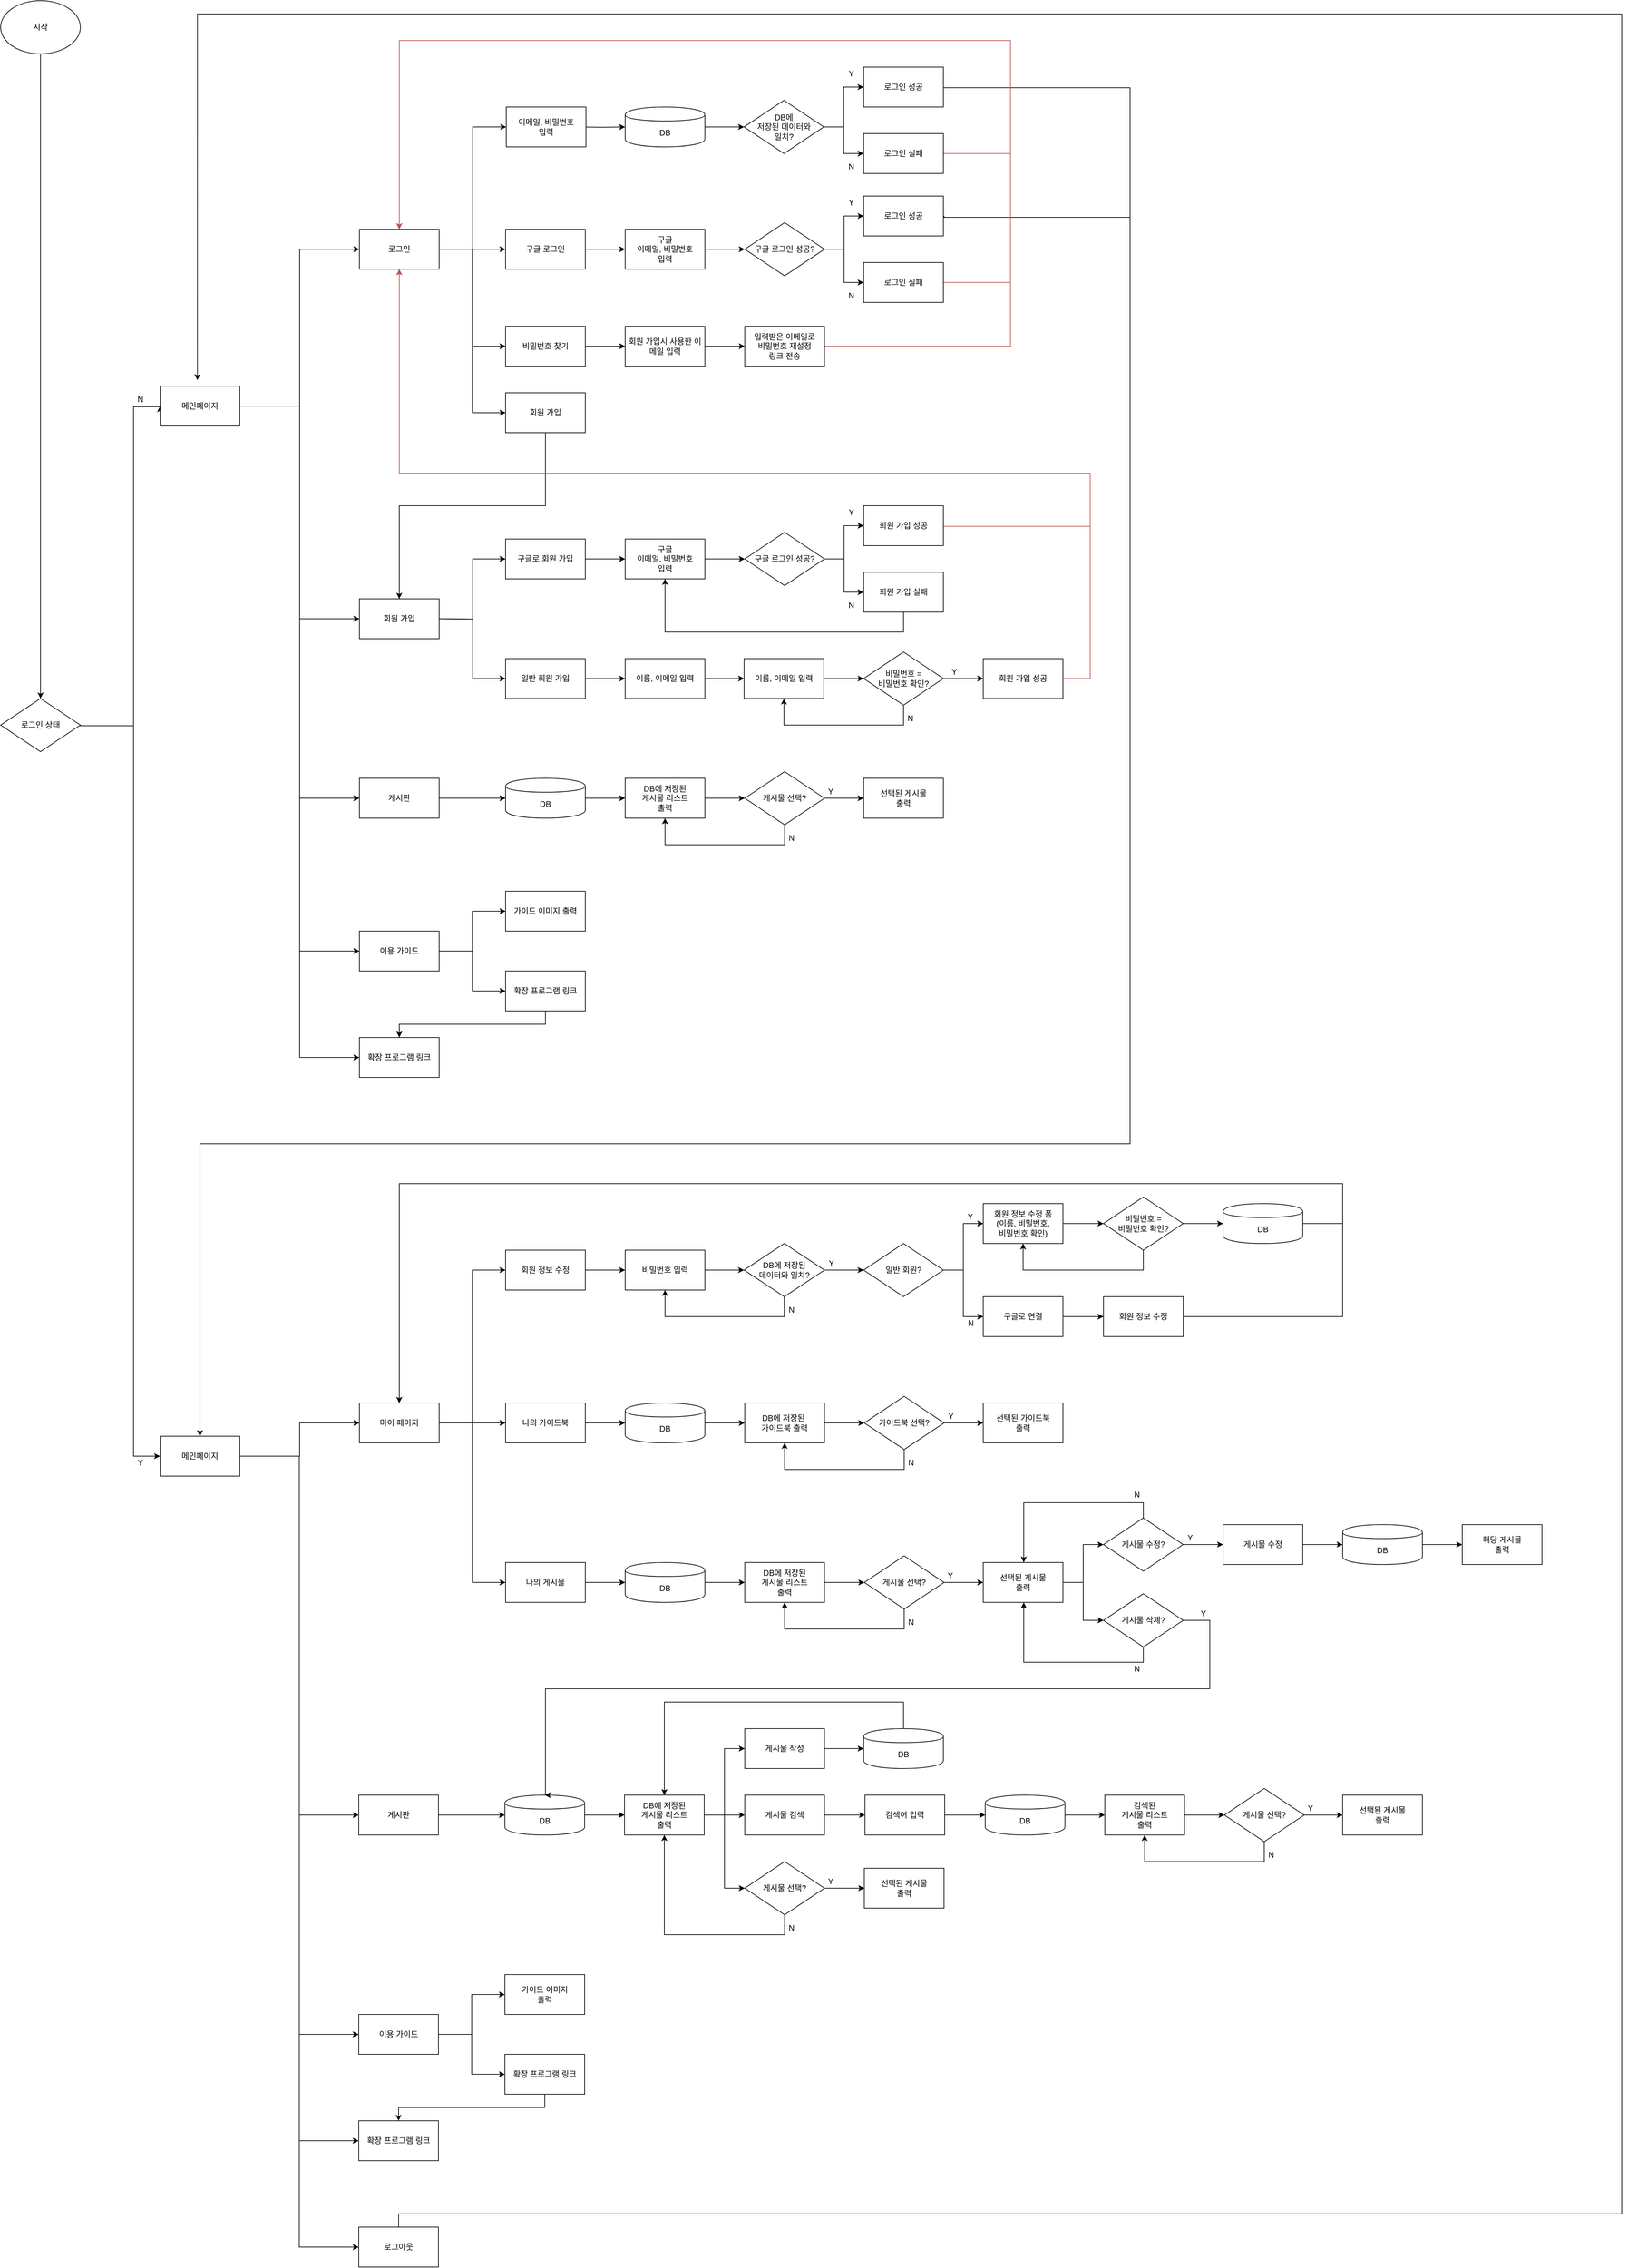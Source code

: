 <mxfile version="12.1.9" type="device" pages="1"><diagram id="t52N1FX-Z1pf8pAVOI71" name="Page-1"><mxGraphModel dx="2347" dy="1247" grid="1" gridSize="10" guides="1" tooltips="1" connect="1" arrows="1" fold="1" page="1" pageScale="1" pageWidth="827" pageHeight="1169" math="0" shadow="0"><root><mxCell id="0"/><mxCell id="1" parent="0"/><mxCell id="BbsaR-pYUSQkHYfOZ4FJ-84" style="edgeStyle=orthogonalEdgeStyle;rounded=0;orthogonalLoop=1;jettySize=auto;html=1;entryX=0.5;entryY=0;entryDx=0;entryDy=0;" edge="1" parent="1" source="BbsaR-pYUSQkHYfOZ4FJ-23" target="BbsaR-pYUSQkHYfOZ4FJ-78"><mxGeometry relative="1" as="geometry"/></mxCell><mxCell id="BbsaR-pYUSQkHYfOZ4FJ-23" value="시작" style="ellipse;whiteSpace=wrap;html=1;" vertex="1" parent="1"><mxGeometry x="40" y="80" width="120" height="80" as="geometry"/></mxCell><mxCell id="BbsaR-pYUSQkHYfOZ4FJ-47" style="edgeStyle=orthogonalEdgeStyle;rounded=0;orthogonalLoop=1;jettySize=auto;html=1;" edge="1" parent="1" source="BbsaR-pYUSQkHYfOZ4FJ-24" target="BbsaR-pYUSQkHYfOZ4FJ-33"><mxGeometry relative="1" as="geometry"/></mxCell><mxCell id="BbsaR-pYUSQkHYfOZ4FJ-49" style="edgeStyle=orthogonalEdgeStyle;rounded=0;orthogonalLoop=1;jettySize=auto;html=1;exitX=1;exitY=0.5;exitDx=0;exitDy=0;entryX=0;entryY=0.5;entryDx=0;entryDy=0;" edge="1" parent="1" source="BbsaR-pYUSQkHYfOZ4FJ-24" target="BbsaR-pYUSQkHYfOZ4FJ-44"><mxGeometry relative="1" as="geometry"/></mxCell><mxCell id="BbsaR-pYUSQkHYfOZ4FJ-99" style="edgeStyle=orthogonalEdgeStyle;rounded=0;orthogonalLoop=1;jettySize=auto;html=1;entryX=0;entryY=0.5;entryDx=0;entryDy=0;" edge="1" parent="1" source="BbsaR-pYUSQkHYfOZ4FJ-24" target="BbsaR-pYUSQkHYfOZ4FJ-98"><mxGeometry relative="1" as="geometry"/></mxCell><mxCell id="BbsaR-pYUSQkHYfOZ4FJ-293" style="edgeStyle=orthogonalEdgeStyle;rounded=0;orthogonalLoop=1;jettySize=auto;html=1;exitX=1;exitY=0.5;exitDx=0;exitDy=0;entryX=0;entryY=0.5;entryDx=0;entryDy=0;strokeWidth=1;" edge="1" parent="1" source="BbsaR-pYUSQkHYfOZ4FJ-24" target="BbsaR-pYUSQkHYfOZ4FJ-292"><mxGeometry relative="1" as="geometry"/></mxCell><mxCell id="BbsaR-pYUSQkHYfOZ4FJ-24" value="로그인" style="rounded=0;whiteSpace=wrap;html=1;" vertex="1" parent="1"><mxGeometry x="580" y="424" width="120" height="60" as="geometry"/></mxCell><mxCell id="BbsaR-pYUSQkHYfOZ4FJ-110" style="edgeStyle=orthogonalEdgeStyle;rounded=0;orthogonalLoop=1;jettySize=auto;html=1;entryX=0;entryY=0.5;entryDx=0;entryDy=0;strokeWidth=1;" edge="1" parent="1" target="BbsaR-pYUSQkHYfOZ4FJ-108"><mxGeometry relative="1" as="geometry"><mxPoint x="700" y="1010" as="sourcePoint"/></mxGeometry></mxCell><mxCell id="BbsaR-pYUSQkHYfOZ4FJ-111" style="edgeStyle=orthogonalEdgeStyle;rounded=0;orthogonalLoop=1;jettySize=auto;html=1;entryX=0;entryY=0.5;entryDx=0;entryDy=0;strokeWidth=1;" edge="1" parent="1" target="BbsaR-pYUSQkHYfOZ4FJ-109"><mxGeometry relative="1" as="geometry"><mxPoint x="700" y="1010" as="sourcePoint"/></mxGeometry></mxCell><mxCell id="BbsaR-pYUSQkHYfOZ4FJ-25" value="회원 가입" style="rounded=0;whiteSpace=wrap;html=1;" vertex="1" parent="1"><mxGeometry x="580" y="980" width="120" height="60" as="geometry"/></mxCell><mxCell id="BbsaR-pYUSQkHYfOZ4FJ-146" style="edgeStyle=orthogonalEdgeStyle;rounded=0;orthogonalLoop=1;jettySize=auto;html=1;exitX=1;exitY=0.5;exitDx=0;exitDy=0;entryX=0;entryY=0.5;entryDx=0;entryDy=0;strokeWidth=1;" edge="1" parent="1" source="BbsaR-pYUSQkHYfOZ4FJ-26" target="BbsaR-pYUSQkHYfOZ4FJ-145"><mxGeometry relative="1" as="geometry"/></mxCell><mxCell id="BbsaR-pYUSQkHYfOZ4FJ-316" style="edgeStyle=orthogonalEdgeStyle;rounded=0;orthogonalLoop=1;jettySize=auto;html=1;strokeWidth=1;" edge="1" parent="1" source="BbsaR-pYUSQkHYfOZ4FJ-26" target="BbsaR-pYUSQkHYfOZ4FJ-315"><mxGeometry relative="1" as="geometry"/></mxCell><mxCell id="BbsaR-pYUSQkHYfOZ4FJ-26" value="이용 가이드" style="rounded=0;whiteSpace=wrap;html=1;" vertex="1" parent="1"><mxGeometry x="580" y="1480" width="120" height="60" as="geometry"/></mxCell><mxCell id="BbsaR-pYUSQkHYfOZ4FJ-295" value="" style="edgeStyle=orthogonalEdgeStyle;rounded=0;orthogonalLoop=1;jettySize=auto;html=1;strokeWidth=1;" edge="1" parent="1" source="BbsaR-pYUSQkHYfOZ4FJ-33" target="BbsaR-pYUSQkHYfOZ4FJ-294"><mxGeometry relative="1" as="geometry"/></mxCell><mxCell id="BbsaR-pYUSQkHYfOZ4FJ-33" value="구글 로그인" style="rounded=0;whiteSpace=wrap;html=1;" vertex="1" parent="1"><mxGeometry x="800" y="424" width="120" height="60" as="geometry"/></mxCell><mxCell id="BbsaR-pYUSQkHYfOZ4FJ-72" value="" style="edgeStyle=orthogonalEdgeStyle;rounded=0;orthogonalLoop=1;jettySize=auto;html=1;" edge="1" parent="1" source="BbsaR-pYUSQkHYfOZ4FJ-44" target="BbsaR-pYUSQkHYfOZ4FJ-71"><mxGeometry relative="1" as="geometry"/></mxCell><mxCell id="BbsaR-pYUSQkHYfOZ4FJ-44" value="비밀번호 찾기" style="rounded=0;whiteSpace=wrap;html=1;" vertex="1" parent="1"><mxGeometry x="800" y="570" width="120" height="60" as="geometry"/></mxCell><mxCell id="BbsaR-pYUSQkHYfOZ4FJ-56" style="edgeStyle=orthogonalEdgeStyle;rounded=0;orthogonalLoop=1;jettySize=auto;html=1;" edge="1" parent="1" source="BbsaR-pYUSQkHYfOZ4FJ-50" target="BbsaR-pYUSQkHYfOZ4FJ-54"><mxGeometry relative="1" as="geometry"/></mxCell><mxCell id="BbsaR-pYUSQkHYfOZ4FJ-57" style="edgeStyle=orthogonalEdgeStyle;rounded=0;orthogonalLoop=1;jettySize=auto;html=1;exitX=1;exitY=0.5;exitDx=0;exitDy=0;entryX=0;entryY=0.5;entryDx=0;entryDy=0;" edge="1" parent="1" source="BbsaR-pYUSQkHYfOZ4FJ-50" target="BbsaR-pYUSQkHYfOZ4FJ-55"><mxGeometry relative="1" as="geometry"/></mxCell><mxCell id="BbsaR-pYUSQkHYfOZ4FJ-50" value="DB에 &lt;br&gt;저장된 데이터와 &lt;br&gt;일치?" style="rhombus;whiteSpace=wrap;html=1;" vertex="1" parent="1"><mxGeometry x="1159" y="230" width="120" height="80" as="geometry"/></mxCell><mxCell id="BbsaR-pYUSQkHYfOZ4FJ-95" style="edgeStyle=orthogonalEdgeStyle;rounded=0;orthogonalLoop=1;jettySize=auto;html=1;entryX=0.5;entryY=0;entryDx=0;entryDy=0;exitX=1;exitY=0.5;exitDx=0;exitDy=0;" edge="1" parent="1" source="BbsaR-pYUSQkHYfOZ4FJ-54" target="BbsaR-pYUSQkHYfOZ4FJ-89"><mxGeometry relative="1" as="geometry"><Array as="points"><mxPoint x="1459" y="211"/><mxPoint x="1740" y="211"/><mxPoint x="1740" y="1800"/><mxPoint x="340" y="1800"/></Array></mxGeometry></mxCell><mxCell id="BbsaR-pYUSQkHYfOZ4FJ-54" value="로그인 성공" style="rounded=0;whiteSpace=wrap;html=1;" vertex="1" parent="1"><mxGeometry x="1339" y="180" width="120" height="60" as="geometry"/></mxCell><mxCell id="BbsaR-pYUSQkHYfOZ4FJ-92" style="edgeStyle=orthogonalEdgeStyle;rounded=0;orthogonalLoop=1;jettySize=auto;html=1;entryX=0.5;entryY=0;entryDx=0;entryDy=0;fillColor=#f8cecc;strokeColor=#b85450;strokeWidth=1;exitX=1;exitY=0.5;exitDx=0;exitDy=0;" edge="1" parent="1" source="BbsaR-pYUSQkHYfOZ4FJ-55" target="BbsaR-pYUSQkHYfOZ4FJ-24"><mxGeometry relative="1" as="geometry"><mxPoint x="640" y="420" as="targetPoint"/><Array as="points"><mxPoint x="1560" y="310"/><mxPoint x="1560" y="140"/><mxPoint x="640" y="140"/></Array></mxGeometry></mxCell><mxCell id="BbsaR-pYUSQkHYfOZ4FJ-55" value="로그인 실패" style="rounded=0;whiteSpace=wrap;html=1;" vertex="1" parent="1"><mxGeometry x="1339" y="280" width="120" height="60" as="geometry"/></mxCell><mxCell id="BbsaR-pYUSQkHYfOZ4FJ-58" value="Y" style="text;html=1;resizable=0;points=[];autosize=1;align=center;verticalAlign=top;spacingTop=-4;" vertex="1" parent="1"><mxGeometry x="1310" y="180" width="20" height="20" as="geometry"/></mxCell><mxCell id="BbsaR-pYUSQkHYfOZ4FJ-60" value="N" style="text;html=1;resizable=0;points=[];autosize=1;align=center;verticalAlign=top;spacingTop=-4;" vertex="1" parent="1"><mxGeometry x="1310" y="320" width="20" height="20" as="geometry"/></mxCell><mxCell id="BbsaR-pYUSQkHYfOZ4FJ-68" style="edgeStyle=orthogonalEdgeStyle;rounded=0;orthogonalLoop=1;jettySize=auto;html=1;entryX=0;entryY=0.5;entryDx=0;entryDy=0;" edge="1" parent="1" source="BbsaR-pYUSQkHYfOZ4FJ-63" target="BbsaR-pYUSQkHYfOZ4FJ-64"><mxGeometry relative="1" as="geometry"/></mxCell><mxCell id="BbsaR-pYUSQkHYfOZ4FJ-69" style="edgeStyle=orthogonalEdgeStyle;rounded=0;orthogonalLoop=1;jettySize=auto;html=1;exitX=1;exitY=0.5;exitDx=0;exitDy=0;entryX=0;entryY=0.5;entryDx=0;entryDy=0;" edge="1" parent="1" source="BbsaR-pYUSQkHYfOZ4FJ-63" target="BbsaR-pYUSQkHYfOZ4FJ-65"><mxGeometry relative="1" as="geometry"/></mxCell><mxCell id="BbsaR-pYUSQkHYfOZ4FJ-63" value="구글 로그인 성공?" style="rhombus;whiteSpace=wrap;html=1;" vertex="1" parent="1"><mxGeometry x="1160" y="414" width="120" height="80" as="geometry"/></mxCell><mxCell id="BbsaR-pYUSQkHYfOZ4FJ-96" style="edgeStyle=orthogonalEdgeStyle;rounded=0;orthogonalLoop=1;jettySize=auto;html=1;exitX=1;exitY=0.5;exitDx=0;exitDy=0;entryX=0.5;entryY=0;entryDx=0;entryDy=0;" edge="1" parent="1" source="BbsaR-pYUSQkHYfOZ4FJ-64" target="BbsaR-pYUSQkHYfOZ4FJ-89"><mxGeometry relative="1" as="geometry"><mxPoint x="340" y="1202" as="targetPoint"/><Array as="points"><mxPoint x="1460" y="404"/><mxPoint x="1460" y="406"/><mxPoint x="1740" y="406"/><mxPoint x="1740" y="1800"/><mxPoint x="340" y="1800"/></Array></mxGeometry></mxCell><mxCell id="BbsaR-pYUSQkHYfOZ4FJ-64" value="로그인 성공" style="rounded=0;whiteSpace=wrap;html=1;" vertex="1" parent="1"><mxGeometry x="1339" y="374" width="120" height="60" as="geometry"/></mxCell><mxCell id="BbsaR-pYUSQkHYfOZ4FJ-93" style="edgeStyle=orthogonalEdgeStyle;rounded=0;orthogonalLoop=1;jettySize=auto;html=1;entryX=0.5;entryY=0;entryDx=0;entryDy=0;fillColor=#f8cecc;strokeColor=#b85450;" edge="1" parent="1" source="BbsaR-pYUSQkHYfOZ4FJ-65" target="BbsaR-pYUSQkHYfOZ4FJ-24"><mxGeometry relative="1" as="geometry"><mxPoint x="640" y="420" as="targetPoint"/><Array as="points"><mxPoint x="1560" y="504"/><mxPoint x="1560" y="140"/><mxPoint x="640" y="140"/></Array></mxGeometry></mxCell><mxCell id="BbsaR-pYUSQkHYfOZ4FJ-65" value="로그인 실패" style="rounded=0;whiteSpace=wrap;html=1;" vertex="1" parent="1"><mxGeometry x="1339" y="474" width="120" height="60" as="geometry"/></mxCell><mxCell id="BbsaR-pYUSQkHYfOZ4FJ-66" value="Y" style="text;html=1;resizable=0;points=[];autosize=1;align=center;verticalAlign=top;spacingTop=-4;" vertex="1" parent="1"><mxGeometry x="1310" y="374" width="20" height="20" as="geometry"/></mxCell><mxCell id="BbsaR-pYUSQkHYfOZ4FJ-67" value="N" style="text;html=1;resizable=0;points=[];autosize=1;align=center;verticalAlign=top;spacingTop=-4;" vertex="1" parent="1"><mxGeometry x="1310" y="514" width="20" height="20" as="geometry"/></mxCell><mxCell id="BbsaR-pYUSQkHYfOZ4FJ-74" value="" style="edgeStyle=orthogonalEdgeStyle;rounded=0;orthogonalLoop=1;jettySize=auto;html=1;" edge="1" parent="1" source="BbsaR-pYUSQkHYfOZ4FJ-71" target="BbsaR-pYUSQkHYfOZ4FJ-73"><mxGeometry relative="1" as="geometry"/></mxCell><mxCell id="BbsaR-pYUSQkHYfOZ4FJ-71" value="회원 가입시 사용한 이메일 입력" style="rounded=0;whiteSpace=wrap;html=1;align=center;" vertex="1" parent="1"><mxGeometry x="980" y="570" width="120" height="60" as="geometry"/></mxCell><mxCell id="BbsaR-pYUSQkHYfOZ4FJ-97" style="edgeStyle=orthogonalEdgeStyle;rounded=0;orthogonalLoop=1;jettySize=auto;html=1;entryX=0.5;entryY=0;entryDx=0;entryDy=0;exitX=1;exitY=0.5;exitDx=0;exitDy=0;fillColor=#f8cecc;strokeColor=#b85450;" edge="1" parent="1" source="BbsaR-pYUSQkHYfOZ4FJ-73" target="BbsaR-pYUSQkHYfOZ4FJ-24"><mxGeometry relative="1" as="geometry"><Array as="points"><mxPoint x="1560" y="600"/><mxPoint x="1560" y="140"/><mxPoint x="640" y="140"/></Array></mxGeometry></mxCell><mxCell id="BbsaR-pYUSQkHYfOZ4FJ-73" value="입력받은 이메일로 &lt;br&gt;비밀번호 재설정 &lt;br&gt;링크 전송" style="rounded=0;whiteSpace=wrap;html=1;align=center;" vertex="1" parent="1"><mxGeometry x="1160" y="570" width="120" height="60" as="geometry"/></mxCell><mxCell id="BbsaR-pYUSQkHYfOZ4FJ-81" style="edgeStyle=orthogonalEdgeStyle;rounded=0;orthogonalLoop=1;jettySize=auto;html=1;exitX=1;exitY=0.5;exitDx=0;exitDy=0;" edge="1" parent="1" source="BbsaR-pYUSQkHYfOZ4FJ-78"><mxGeometry relative="1" as="geometry"><mxPoint x="280" y="690" as="targetPoint"/><mxPoint x="160" y="800" as="sourcePoint"/><Array as="points"><mxPoint x="240" y="1171"/><mxPoint x="240" y="691"/></Array></mxGeometry></mxCell><mxCell id="BbsaR-pYUSQkHYfOZ4FJ-90" style="edgeStyle=orthogonalEdgeStyle;rounded=0;orthogonalLoop=1;jettySize=auto;html=1;entryX=0;entryY=0.5;entryDx=0;entryDy=0;" edge="1" parent="1" source="BbsaR-pYUSQkHYfOZ4FJ-78" target="BbsaR-pYUSQkHYfOZ4FJ-89"><mxGeometry relative="1" as="geometry"><Array as="points"><mxPoint x="240" y="1171"/><mxPoint x="240" y="2270"/></Array></mxGeometry></mxCell><mxCell id="BbsaR-pYUSQkHYfOZ4FJ-78" value="로그인 상태" style="rhombus;whiteSpace=wrap;html=1;align=center;" vertex="1" parent="1"><mxGeometry x="40" y="1130" width="120" height="80" as="geometry"/></mxCell><mxCell id="BbsaR-pYUSQkHYfOZ4FJ-82" value="N" style="text;html=1;resizable=0;points=[];autosize=1;align=center;verticalAlign=top;spacingTop=-4;" vertex="1" parent="1"><mxGeometry x="240" y="670" width="20" height="20" as="geometry"/></mxCell><mxCell id="BbsaR-pYUSQkHYfOZ4FJ-86" style="edgeStyle=orthogonalEdgeStyle;rounded=0;orthogonalLoop=1;jettySize=auto;html=1;entryX=0;entryY=0.5;entryDx=0;entryDy=0;" edge="1" parent="1" source="BbsaR-pYUSQkHYfOZ4FJ-85" target="BbsaR-pYUSQkHYfOZ4FJ-24"><mxGeometry relative="1" as="geometry"/></mxCell><mxCell id="BbsaR-pYUSQkHYfOZ4FJ-87" style="edgeStyle=orthogonalEdgeStyle;rounded=0;orthogonalLoop=1;jettySize=auto;html=1;exitX=1;exitY=0.5;exitDx=0;exitDy=0;entryX=0;entryY=0.5;entryDx=0;entryDy=0;" edge="1" parent="1" source="BbsaR-pYUSQkHYfOZ4FJ-85" target="BbsaR-pYUSQkHYfOZ4FJ-25"><mxGeometry relative="1" as="geometry"/></mxCell><mxCell id="BbsaR-pYUSQkHYfOZ4FJ-88" style="edgeStyle=orthogonalEdgeStyle;rounded=0;orthogonalLoop=1;jettySize=auto;html=1;exitX=1;exitY=0.5;exitDx=0;exitDy=0;entryX=0;entryY=0.5;entryDx=0;entryDy=0;" edge="1" parent="1" source="BbsaR-pYUSQkHYfOZ4FJ-85" target="BbsaR-pYUSQkHYfOZ4FJ-26"><mxGeometry relative="1" as="geometry"/></mxCell><mxCell id="BbsaR-pYUSQkHYfOZ4FJ-103" style="edgeStyle=orthogonalEdgeStyle;rounded=0;orthogonalLoop=1;jettySize=auto;html=1;entryX=0;entryY=0.5;entryDx=0;entryDy=0;strokeWidth=1;" edge="1" parent="1" source="BbsaR-pYUSQkHYfOZ4FJ-85" target="BbsaR-pYUSQkHYfOZ4FJ-102"><mxGeometry relative="1" as="geometry"/></mxCell><mxCell id="BbsaR-pYUSQkHYfOZ4FJ-256" style="edgeStyle=orthogonalEdgeStyle;rounded=0;orthogonalLoop=1;jettySize=auto;html=1;entryX=0;entryY=0.5;entryDx=0;entryDy=0;strokeWidth=1;" edge="1" parent="1" source="BbsaR-pYUSQkHYfOZ4FJ-85" target="BbsaR-pYUSQkHYfOZ4FJ-245"><mxGeometry relative="1" as="geometry"/></mxCell><mxCell id="BbsaR-pYUSQkHYfOZ4FJ-85" value="메인페이지" style="rounded=0;whiteSpace=wrap;html=1;align=center;" vertex="1" parent="1"><mxGeometry x="280" y="660" width="120" height="60" as="geometry"/></mxCell><mxCell id="BbsaR-pYUSQkHYfOZ4FJ-161" style="edgeStyle=orthogonalEdgeStyle;rounded=0;orthogonalLoop=1;jettySize=auto;html=1;entryX=0;entryY=0.5;entryDx=0;entryDy=0;strokeWidth=1;" edge="1" parent="1" source="BbsaR-pYUSQkHYfOZ4FJ-89" target="BbsaR-pYUSQkHYfOZ4FJ-148"><mxGeometry relative="1" as="geometry"/></mxCell><mxCell id="BbsaR-pYUSQkHYfOZ4FJ-199" style="edgeStyle=orthogonalEdgeStyle;rounded=0;orthogonalLoop=1;jettySize=auto;html=1;entryX=0;entryY=0.5;entryDx=0;entryDy=0;strokeWidth=1;" edge="1" parent="1" source="BbsaR-pYUSQkHYfOZ4FJ-89" target="BbsaR-pYUSQkHYfOZ4FJ-160"><mxGeometry relative="1" as="geometry"/></mxCell><mxCell id="BbsaR-pYUSQkHYfOZ4FJ-200" style="edgeStyle=orthogonalEdgeStyle;rounded=0;orthogonalLoop=1;jettySize=auto;html=1;entryX=0;entryY=0.5;entryDx=0;entryDy=0;strokeWidth=1;" edge="1" parent="1" source="BbsaR-pYUSQkHYfOZ4FJ-89" target="BbsaR-pYUSQkHYfOZ4FJ-152"><mxGeometry relative="1" as="geometry"/></mxCell><mxCell id="BbsaR-pYUSQkHYfOZ4FJ-201" style="edgeStyle=orthogonalEdgeStyle;rounded=0;orthogonalLoop=1;jettySize=auto;html=1;entryX=0;entryY=0.5;entryDx=0;entryDy=0;strokeWidth=1;" edge="1" parent="1" source="BbsaR-pYUSQkHYfOZ4FJ-89" target="BbsaR-pYUSQkHYfOZ4FJ-153"><mxGeometry relative="1" as="geometry"/></mxCell><mxCell id="BbsaR-pYUSQkHYfOZ4FJ-243" style="edgeStyle=orthogonalEdgeStyle;rounded=0;orthogonalLoop=1;jettySize=auto;html=1;entryX=0;entryY=0.5;entryDx=0;entryDy=0;strokeWidth=1;" edge="1" parent="1" source="BbsaR-pYUSQkHYfOZ4FJ-89" target="BbsaR-pYUSQkHYfOZ4FJ-242"><mxGeometry relative="1" as="geometry"/></mxCell><mxCell id="BbsaR-pYUSQkHYfOZ4FJ-89" value="메인페이지" style="rounded=0;whiteSpace=wrap;html=1;align=center;" vertex="1" parent="1"><mxGeometry x="280" y="2240" width="120" height="60" as="geometry"/></mxCell><mxCell id="BbsaR-pYUSQkHYfOZ4FJ-91" value="Y" style="text;html=1;resizable=0;points=[];autosize=1;align=center;verticalAlign=top;spacingTop=-4;" vertex="1" parent="1"><mxGeometry x="240" y="2270" width="20" height="20" as="geometry"/></mxCell><mxCell id="BbsaR-pYUSQkHYfOZ4FJ-100" style="edgeStyle=orthogonalEdgeStyle;rounded=0;orthogonalLoop=1;jettySize=auto;html=1;entryX=0.5;entryY=0;entryDx=0;entryDy=0;" edge="1" parent="1" source="BbsaR-pYUSQkHYfOZ4FJ-98" target="BbsaR-pYUSQkHYfOZ4FJ-25"><mxGeometry relative="1" as="geometry"><Array as="points"><mxPoint x="860" y="840"/><mxPoint x="640" y="840"/></Array></mxGeometry></mxCell><mxCell id="BbsaR-pYUSQkHYfOZ4FJ-98" value="회원 가입" style="rounded=0;whiteSpace=wrap;html=1;align=center;" vertex="1" parent="1"><mxGeometry x="800" y="670" width="120" height="60" as="geometry"/></mxCell><mxCell id="BbsaR-pYUSQkHYfOZ4FJ-102" value="확장 프로그램 링크" style="rounded=0;whiteSpace=wrap;html=1;align=center;" vertex="1" parent="1"><mxGeometry x="580" y="1640" width="120" height="60" as="geometry"/></mxCell><mxCell id="BbsaR-pYUSQkHYfOZ4FJ-203" value="" style="edgeStyle=orthogonalEdgeStyle;rounded=0;orthogonalLoop=1;jettySize=auto;html=1;strokeWidth=1;" edge="1" parent="1" target="BbsaR-pYUSQkHYfOZ4FJ-202"><mxGeometry relative="1" as="geometry"><mxPoint x="908" y="270" as="sourcePoint"/></mxGeometry></mxCell><mxCell id="BbsaR-pYUSQkHYfOZ4FJ-298" value="" style="edgeStyle=orthogonalEdgeStyle;rounded=0;orthogonalLoop=1;jettySize=auto;html=1;strokeWidth=1;" edge="1" parent="1" source="BbsaR-pYUSQkHYfOZ4FJ-108" target="BbsaR-pYUSQkHYfOZ4FJ-297"><mxGeometry relative="1" as="geometry"/></mxCell><mxCell id="BbsaR-pYUSQkHYfOZ4FJ-108" value="구글로 회원 가입" style="rounded=0;whiteSpace=wrap;html=1;align=center;" vertex="1" parent="1"><mxGeometry x="800" y="890" width="120" height="60" as="geometry"/></mxCell><mxCell id="BbsaR-pYUSQkHYfOZ4FJ-299" value="" style="edgeStyle=orthogonalEdgeStyle;rounded=0;orthogonalLoop=1;jettySize=auto;html=1;strokeWidth=1;" edge="1" parent="1" source="BbsaR-pYUSQkHYfOZ4FJ-297" target="BbsaR-pYUSQkHYfOZ4FJ-116"><mxGeometry relative="1" as="geometry"/></mxCell><mxCell id="BbsaR-pYUSQkHYfOZ4FJ-297" value="구글&lt;br&gt;이메일, 비밀번호&lt;br&gt;입력" style="rounded=0;whiteSpace=wrap;html=1;align=center;" vertex="1" parent="1"><mxGeometry x="980" y="890" width="120" height="60" as="geometry"/></mxCell><mxCell id="BbsaR-pYUSQkHYfOZ4FJ-301" value="" style="edgeStyle=orthogonalEdgeStyle;rounded=0;orthogonalLoop=1;jettySize=auto;html=1;strokeWidth=1;" edge="1" parent="1" source="BbsaR-pYUSQkHYfOZ4FJ-109" target="BbsaR-pYUSQkHYfOZ4FJ-300"><mxGeometry relative="1" as="geometry"/></mxCell><mxCell id="BbsaR-pYUSQkHYfOZ4FJ-109" value="일반 회원 가입" style="rounded=0;whiteSpace=wrap;html=1;align=center;" vertex="1" parent="1"><mxGeometry x="800" y="1070" width="120" height="60" as="geometry"/></mxCell><mxCell id="BbsaR-pYUSQkHYfOZ4FJ-304" value="" style="edgeStyle=orthogonalEdgeStyle;rounded=0;orthogonalLoop=1;jettySize=auto;html=1;strokeWidth=1;" edge="1" parent="1" source="BbsaR-pYUSQkHYfOZ4FJ-300" target="BbsaR-pYUSQkHYfOZ4FJ-303"><mxGeometry relative="1" as="geometry"/></mxCell><mxCell id="BbsaR-pYUSQkHYfOZ4FJ-300" value="이름, 이메일 입력" style="rounded=0;whiteSpace=wrap;html=1;align=center;" vertex="1" parent="1"><mxGeometry x="980" y="1070" width="120" height="60" as="geometry"/></mxCell><mxCell id="BbsaR-pYUSQkHYfOZ4FJ-307" value="" style="edgeStyle=orthogonalEdgeStyle;rounded=0;orthogonalLoop=1;jettySize=auto;html=1;strokeWidth=1;" edge="1" parent="1" source="BbsaR-pYUSQkHYfOZ4FJ-303" target="BbsaR-pYUSQkHYfOZ4FJ-126"><mxGeometry relative="1" as="geometry"/></mxCell><mxCell id="BbsaR-pYUSQkHYfOZ4FJ-303" value="이름, 이메일 입력" style="rounded=0;whiteSpace=wrap;html=1;align=center;" vertex="1" parent="1"><mxGeometry x="1159" y="1070" width="120" height="60" as="geometry"/></mxCell><mxCell id="BbsaR-pYUSQkHYfOZ4FJ-114" style="edgeStyle=orthogonalEdgeStyle;rounded=0;orthogonalLoop=1;jettySize=auto;html=1;entryX=0;entryY=0.5;entryDx=0;entryDy=0;" edge="1" parent="1" source="BbsaR-pYUSQkHYfOZ4FJ-116" target="BbsaR-pYUSQkHYfOZ4FJ-117"><mxGeometry relative="1" as="geometry"/></mxCell><mxCell id="BbsaR-pYUSQkHYfOZ4FJ-115" style="edgeStyle=orthogonalEdgeStyle;rounded=0;orthogonalLoop=1;jettySize=auto;html=1;exitX=1;exitY=0.5;exitDx=0;exitDy=0;entryX=0;entryY=0.5;entryDx=0;entryDy=0;" edge="1" parent="1" source="BbsaR-pYUSQkHYfOZ4FJ-116" target="BbsaR-pYUSQkHYfOZ4FJ-118"><mxGeometry relative="1" as="geometry"/></mxCell><mxCell id="BbsaR-pYUSQkHYfOZ4FJ-116" value="구글 로그인 성공?" style="rhombus;whiteSpace=wrap;html=1;" vertex="1" parent="1"><mxGeometry x="1160" y="880" width="120" height="80" as="geometry"/></mxCell><mxCell id="BbsaR-pYUSQkHYfOZ4FJ-134" style="edgeStyle=orthogonalEdgeStyle;rounded=0;orthogonalLoop=1;jettySize=auto;html=1;entryX=0.5;entryY=1;entryDx=0;entryDy=0;strokeWidth=1;exitX=1;exitY=0.5;exitDx=0;exitDy=0;fillColor=#f8cecc;strokeColor=#b85450;" edge="1" parent="1" source="BbsaR-pYUSQkHYfOZ4FJ-117" target="BbsaR-pYUSQkHYfOZ4FJ-24"><mxGeometry relative="1" as="geometry"><Array as="points"><mxPoint x="1459" y="871"/><mxPoint x="1680" y="871"/><mxPoint x="1680" y="791"/><mxPoint x="640" y="791"/></Array></mxGeometry></mxCell><mxCell id="BbsaR-pYUSQkHYfOZ4FJ-117" value="회원 가입 성공" style="rounded=0;whiteSpace=wrap;html=1;" vertex="1" parent="1"><mxGeometry x="1339" y="840" width="120" height="60" as="geometry"/></mxCell><mxCell id="BbsaR-pYUSQkHYfOZ4FJ-133" style="edgeStyle=orthogonalEdgeStyle;rounded=0;orthogonalLoop=1;jettySize=auto;html=1;entryX=0.5;entryY=1;entryDx=0;entryDy=0;strokeWidth=1;" edge="1" parent="1" source="BbsaR-pYUSQkHYfOZ4FJ-118"><mxGeometry relative="1" as="geometry"><mxPoint x="1040" y="950" as="targetPoint"/><Array as="points"><mxPoint x="1399" y="1030"/><mxPoint x="1040" y="1030"/></Array></mxGeometry></mxCell><mxCell id="BbsaR-pYUSQkHYfOZ4FJ-118" value="회원 가입 실패" style="rounded=0;whiteSpace=wrap;html=1;" vertex="1" parent="1"><mxGeometry x="1339" y="940" width="120" height="60" as="geometry"/></mxCell><mxCell id="BbsaR-pYUSQkHYfOZ4FJ-119" value="Y" style="text;html=1;resizable=0;points=[];autosize=1;align=center;verticalAlign=top;spacingTop=-4;" vertex="1" parent="1"><mxGeometry x="1310" y="840" width="20" height="20" as="geometry"/></mxCell><mxCell id="BbsaR-pYUSQkHYfOZ4FJ-120" value="N" style="text;html=1;resizable=0;points=[];autosize=1;align=center;verticalAlign=top;spacingTop=-4;" vertex="1" parent="1"><mxGeometry x="1310" y="980" width="20" height="20" as="geometry"/></mxCell><mxCell id="BbsaR-pYUSQkHYfOZ4FJ-130" value="" style="edgeStyle=orthogonalEdgeStyle;rounded=0;orthogonalLoop=1;jettySize=auto;html=1;strokeWidth=1;" edge="1" parent="1" source="BbsaR-pYUSQkHYfOZ4FJ-126" target="BbsaR-pYUSQkHYfOZ4FJ-129"><mxGeometry relative="1" as="geometry"/></mxCell><mxCell id="BbsaR-pYUSQkHYfOZ4FJ-306" style="edgeStyle=orthogonalEdgeStyle;rounded=0;orthogonalLoop=1;jettySize=auto;html=1;entryX=0.5;entryY=1;entryDx=0;entryDy=0;strokeWidth=1;exitX=0.5;exitY=1;exitDx=0;exitDy=0;" edge="1" parent="1" source="BbsaR-pYUSQkHYfOZ4FJ-126" target="BbsaR-pYUSQkHYfOZ4FJ-303"><mxGeometry relative="1" as="geometry"><Array as="points"><mxPoint x="1399" y="1170"/><mxPoint x="1219" y="1170"/></Array></mxGeometry></mxCell><mxCell id="BbsaR-pYUSQkHYfOZ4FJ-126" value="비밀번호 =&lt;br&gt;비밀번호 확인?" style="rhombus;whiteSpace=wrap;html=1;align=center;" vertex="1" parent="1"><mxGeometry x="1339" y="1060" width="120" height="80" as="geometry"/></mxCell><mxCell id="BbsaR-pYUSQkHYfOZ4FJ-135" style="edgeStyle=orthogonalEdgeStyle;rounded=0;orthogonalLoop=1;jettySize=auto;html=1;entryX=0.5;entryY=1;entryDx=0;entryDy=0;strokeWidth=1;fillColor=#f8cecc;strokeColor=#b85450;" edge="1" parent="1" source="BbsaR-pYUSQkHYfOZ4FJ-129" target="BbsaR-pYUSQkHYfOZ4FJ-24"><mxGeometry relative="1" as="geometry"><Array as="points"><mxPoint x="1680" y="1100"/><mxPoint x="1680" y="791"/><mxPoint x="640" y="791"/></Array></mxGeometry></mxCell><mxCell id="BbsaR-pYUSQkHYfOZ4FJ-129" value="회원 가입 성공" style="rounded=0;whiteSpace=wrap;html=1;align=center;" vertex="1" parent="1"><mxGeometry x="1519" y="1070" width="120" height="60" as="geometry"/></mxCell><mxCell id="BbsaR-pYUSQkHYfOZ4FJ-131" value="N" style="text;html=1;resizable=0;points=[];autosize=1;align=center;verticalAlign=top;spacingTop=-4;" vertex="1" parent="1"><mxGeometry x="1399" y="1150" width="20" height="20" as="geometry"/></mxCell><mxCell id="BbsaR-pYUSQkHYfOZ4FJ-132" value="Y" style="text;html=1;resizable=0;points=[];autosize=1;align=center;verticalAlign=top;spacingTop=-4;" vertex="1" parent="1"><mxGeometry x="1465" y="1080" width="20" height="20" as="geometry"/></mxCell><mxCell id="BbsaR-pYUSQkHYfOZ4FJ-147" style="edgeStyle=orthogonalEdgeStyle;rounded=0;orthogonalLoop=1;jettySize=auto;html=1;exitX=0.5;exitY=1;exitDx=0;exitDy=0;entryX=0.5;entryY=0;entryDx=0;entryDy=0;strokeWidth=1;" edge="1" parent="1" source="BbsaR-pYUSQkHYfOZ4FJ-145" target="BbsaR-pYUSQkHYfOZ4FJ-102"><mxGeometry relative="1" as="geometry"/></mxCell><mxCell id="BbsaR-pYUSQkHYfOZ4FJ-145" value="확장 프로그램 링크" style="rounded=0;whiteSpace=wrap;html=1;align=center;" vertex="1" parent="1"><mxGeometry x="800" y="1540" width="120" height="60" as="geometry"/></mxCell><mxCell id="BbsaR-pYUSQkHYfOZ4FJ-162" style="edgeStyle=orthogonalEdgeStyle;rounded=0;orthogonalLoop=1;jettySize=auto;html=1;entryX=0;entryY=0.5;entryDx=0;entryDy=0;strokeWidth=1;" edge="1" parent="1" source="BbsaR-pYUSQkHYfOZ4FJ-148" target="BbsaR-pYUSQkHYfOZ4FJ-157"><mxGeometry relative="1" as="geometry"/></mxCell><mxCell id="BbsaR-pYUSQkHYfOZ4FJ-163" style="edgeStyle=orthogonalEdgeStyle;rounded=0;orthogonalLoop=1;jettySize=auto;html=1;exitX=1;exitY=0.5;exitDx=0;exitDy=0;entryX=0;entryY=0.5;entryDx=0;entryDy=0;strokeWidth=1;" edge="1" parent="1" source="BbsaR-pYUSQkHYfOZ4FJ-148" target="BbsaR-pYUSQkHYfOZ4FJ-158"><mxGeometry relative="1" as="geometry"/></mxCell><mxCell id="BbsaR-pYUSQkHYfOZ4FJ-164" style="edgeStyle=orthogonalEdgeStyle;rounded=0;orthogonalLoop=1;jettySize=auto;html=1;entryX=0;entryY=0.5;entryDx=0;entryDy=0;strokeWidth=1;" edge="1" parent="1" source="BbsaR-pYUSQkHYfOZ4FJ-148" target="BbsaR-pYUSQkHYfOZ4FJ-159"><mxGeometry relative="1" as="geometry"/></mxCell><mxCell id="BbsaR-pYUSQkHYfOZ4FJ-148" value="마이 페이지" style="rounded=0;whiteSpace=wrap;html=1;align=center;" vertex="1" parent="1"><mxGeometry x="580" y="2190" width="120" height="60" as="geometry"/></mxCell><mxCell id="BbsaR-pYUSQkHYfOZ4FJ-151" style="edgeStyle=orthogonalEdgeStyle;rounded=0;orthogonalLoop=1;jettySize=auto;html=1;exitX=1;exitY=0.5;exitDx=0;exitDy=0;entryX=0;entryY=0.5;entryDx=0;entryDy=0;strokeWidth=1;" edge="1" parent="1" source="BbsaR-pYUSQkHYfOZ4FJ-152" target="BbsaR-pYUSQkHYfOZ4FJ-156"><mxGeometry relative="1" as="geometry"/></mxCell><mxCell id="BbsaR-pYUSQkHYfOZ4FJ-360" style="edgeStyle=orthogonalEdgeStyle;rounded=0;orthogonalLoop=1;jettySize=auto;html=1;entryX=0;entryY=0.5;entryDx=0;entryDy=0;strokeWidth=1;" edge="1" parent="1" source="BbsaR-pYUSQkHYfOZ4FJ-152" target="BbsaR-pYUSQkHYfOZ4FJ-356"><mxGeometry relative="1" as="geometry"/></mxCell><mxCell id="BbsaR-pYUSQkHYfOZ4FJ-152" value="이용 가이드" style="rounded=0;whiteSpace=wrap;html=1;" vertex="1" parent="1"><mxGeometry x="579" y="3110" width="120" height="60" as="geometry"/></mxCell><mxCell id="BbsaR-pYUSQkHYfOZ4FJ-153" value="확장 프로그램 링크" style="rounded=0;whiteSpace=wrap;html=1;align=center;" vertex="1" parent="1"><mxGeometry x="579" y="3270" width="120" height="60" as="geometry"/></mxCell><mxCell id="BbsaR-pYUSQkHYfOZ4FJ-155" style="edgeStyle=orthogonalEdgeStyle;rounded=0;orthogonalLoop=1;jettySize=auto;html=1;exitX=0.5;exitY=1;exitDx=0;exitDy=0;entryX=0.5;entryY=0;entryDx=0;entryDy=0;strokeWidth=1;" edge="1" parent="1" source="BbsaR-pYUSQkHYfOZ4FJ-156" target="BbsaR-pYUSQkHYfOZ4FJ-153"><mxGeometry relative="1" as="geometry"/></mxCell><mxCell id="BbsaR-pYUSQkHYfOZ4FJ-156" value="확장 프로그램 링크" style="rounded=0;whiteSpace=wrap;html=1;align=center;" vertex="1" parent="1"><mxGeometry x="799" y="3170" width="120" height="60" as="geometry"/></mxCell><mxCell id="BbsaR-pYUSQkHYfOZ4FJ-318" value="" style="edgeStyle=orthogonalEdgeStyle;rounded=0;orthogonalLoop=1;jettySize=auto;html=1;strokeWidth=1;" edge="1" parent="1" source="BbsaR-pYUSQkHYfOZ4FJ-157" target="BbsaR-pYUSQkHYfOZ4FJ-317"><mxGeometry relative="1" as="geometry"/></mxCell><mxCell id="BbsaR-pYUSQkHYfOZ4FJ-157" value="회원 정보 수정" style="rounded=0;whiteSpace=wrap;html=1;align=center;" vertex="1" parent="1"><mxGeometry x="800" y="1960" width="120" height="60" as="geometry"/></mxCell><mxCell id="BbsaR-pYUSQkHYfOZ4FJ-196" value="" style="edgeStyle=orthogonalEdgeStyle;rounded=0;orthogonalLoop=1;jettySize=auto;html=1;strokeWidth=1;" edge="1" parent="1" source="BbsaR-pYUSQkHYfOZ4FJ-158" target="BbsaR-pYUSQkHYfOZ4FJ-195"><mxGeometry relative="1" as="geometry"/></mxCell><mxCell id="BbsaR-pYUSQkHYfOZ4FJ-158" value="나의 가이드북" style="rounded=0;whiteSpace=wrap;html=1;align=center;" vertex="1" parent="1"><mxGeometry x="800" y="2190" width="120" height="60" as="geometry"/></mxCell><mxCell id="BbsaR-pYUSQkHYfOZ4FJ-208" value="" style="edgeStyle=orthogonalEdgeStyle;rounded=0;orthogonalLoop=1;jettySize=auto;html=1;strokeWidth=1;" edge="1" parent="1" source="BbsaR-pYUSQkHYfOZ4FJ-159" target="BbsaR-pYUSQkHYfOZ4FJ-207"><mxGeometry relative="1" as="geometry"/></mxCell><mxCell id="BbsaR-pYUSQkHYfOZ4FJ-159" value="나의 게시물" style="rounded=0;whiteSpace=wrap;html=1;align=center;" vertex="1" parent="1"><mxGeometry x="800" y="2430" width="120" height="60" as="geometry"/></mxCell><mxCell id="BbsaR-pYUSQkHYfOZ4FJ-218" value="" style="edgeStyle=orthogonalEdgeStyle;rounded=0;orthogonalLoop=1;jettySize=auto;html=1;strokeWidth=1;entryX=0;entryY=0.5;entryDx=0;entryDy=0;" edge="1" parent="1" source="BbsaR-pYUSQkHYfOZ4FJ-160" target="BbsaR-pYUSQkHYfOZ4FJ-214"><mxGeometry relative="1" as="geometry"><mxPoint x="779" y="2810" as="targetPoint"/></mxGeometry></mxCell><mxCell id="BbsaR-pYUSQkHYfOZ4FJ-160" value="게시판" style="rounded=0;whiteSpace=wrap;html=1;align=center;" vertex="1" parent="1"><mxGeometry x="579" y="2780" width="120" height="60" as="geometry"/></mxCell><mxCell id="BbsaR-pYUSQkHYfOZ4FJ-185" style="edgeStyle=orthogonalEdgeStyle;rounded=0;orthogonalLoop=1;jettySize=auto;html=1;entryX=0;entryY=0.5;entryDx=0;entryDy=0;strokeWidth=1;" edge="1" parent="1" source="BbsaR-pYUSQkHYfOZ4FJ-181" target="BbsaR-pYUSQkHYfOZ4FJ-184"><mxGeometry relative="1" as="geometry"/></mxCell><mxCell id="BbsaR-pYUSQkHYfOZ4FJ-187" style="edgeStyle=orthogonalEdgeStyle;rounded=0;orthogonalLoop=1;jettySize=auto;html=1;entryX=0;entryY=0.5;entryDx=0;entryDy=0;strokeWidth=1;" edge="1" parent="1" source="BbsaR-pYUSQkHYfOZ4FJ-181" target="BbsaR-pYUSQkHYfOZ4FJ-186"><mxGeometry relative="1" as="geometry"/></mxCell><mxCell id="BbsaR-pYUSQkHYfOZ4FJ-181" value="일반 회원?" style="rhombus;whiteSpace=wrap;html=1;align=center;" vertex="1" parent="1"><mxGeometry x="1339" y="1950" width="120" height="80" as="geometry"/></mxCell><mxCell id="BbsaR-pYUSQkHYfOZ4FJ-326" value="" style="edgeStyle=orthogonalEdgeStyle;rounded=0;orthogonalLoop=1;jettySize=auto;html=1;strokeWidth=1;" edge="1" parent="1" source="BbsaR-pYUSQkHYfOZ4FJ-184" target="BbsaR-pYUSQkHYfOZ4FJ-325"><mxGeometry relative="1" as="geometry"/></mxCell><mxCell id="BbsaR-pYUSQkHYfOZ4FJ-184" value="회원 정보 수정 폼&lt;br&gt;(이름, 비밀번호, &lt;br&gt;비밀번호 확인)" style="rounded=0;whiteSpace=wrap;html=1;align=center;" vertex="1" parent="1"><mxGeometry x="1519" y="1890" width="120" height="60" as="geometry"/></mxCell><mxCell id="BbsaR-pYUSQkHYfOZ4FJ-332" value="" style="edgeStyle=orthogonalEdgeStyle;rounded=0;orthogonalLoop=1;jettySize=auto;html=1;strokeWidth=1;" edge="1" parent="1" source="BbsaR-pYUSQkHYfOZ4FJ-186" target="BbsaR-pYUSQkHYfOZ4FJ-331"><mxGeometry relative="1" as="geometry"/></mxCell><mxCell id="BbsaR-pYUSQkHYfOZ4FJ-186" value="구글로 연결" style="rounded=0;whiteSpace=wrap;html=1;align=center;" vertex="1" parent="1"><mxGeometry x="1519" y="2030" width="120" height="60" as="geometry"/></mxCell><mxCell id="BbsaR-pYUSQkHYfOZ4FJ-333" style="edgeStyle=orthogonalEdgeStyle;rounded=0;orthogonalLoop=1;jettySize=auto;html=1;entryX=0.5;entryY=0;entryDx=0;entryDy=0;strokeWidth=1;" edge="1" parent="1" source="BbsaR-pYUSQkHYfOZ4FJ-331" target="BbsaR-pYUSQkHYfOZ4FJ-148"><mxGeometry relative="1" as="geometry"><Array as="points"><mxPoint x="2060" y="2060"/><mxPoint x="2060" y="1860"/><mxPoint x="640" y="1860"/></Array></mxGeometry></mxCell><mxCell id="BbsaR-pYUSQkHYfOZ4FJ-331" value="회원 정보 수정" style="rounded=0;whiteSpace=wrap;html=1;align=center;" vertex="1" parent="1"><mxGeometry x="1700" y="2030" width="120" height="60" as="geometry"/></mxCell><mxCell id="BbsaR-pYUSQkHYfOZ4FJ-188" value="Y" style="text;html=1;resizable=0;points=[];autosize=1;align=center;verticalAlign=top;spacingTop=-4;" vertex="1" parent="1"><mxGeometry x="1489" y="1900" width="20" height="20" as="geometry"/></mxCell><mxCell id="BbsaR-pYUSQkHYfOZ4FJ-189" value="N" style="text;html=1;resizable=0;points=[];autosize=1;align=center;verticalAlign=top;spacingTop=-4;" vertex="1" parent="1"><mxGeometry x="1490" y="2060" width="20" height="20" as="geometry"/></mxCell><mxCell id="BbsaR-pYUSQkHYfOZ4FJ-335" value="" style="edgeStyle=orthogonalEdgeStyle;rounded=0;orthogonalLoop=1;jettySize=auto;html=1;strokeWidth=1;" edge="1" parent="1" source="BbsaR-pYUSQkHYfOZ4FJ-195" target="BbsaR-pYUSQkHYfOZ4FJ-334"><mxGeometry relative="1" as="geometry"/></mxCell><mxCell id="BbsaR-pYUSQkHYfOZ4FJ-195" value="DB" style="shape=cylinder;whiteSpace=wrap;html=1;boundedLbl=1;backgroundOutline=1;align=center;" vertex="1" parent="1"><mxGeometry x="980" y="2190" width="120" height="60" as="geometry"/></mxCell><mxCell id="BbsaR-pYUSQkHYfOZ4FJ-204" value="" style="edgeStyle=orthogonalEdgeStyle;rounded=0;orthogonalLoop=1;jettySize=auto;html=1;strokeWidth=1;" edge="1" parent="1" source="BbsaR-pYUSQkHYfOZ4FJ-202" target="BbsaR-pYUSQkHYfOZ4FJ-50"><mxGeometry relative="1" as="geometry"/></mxCell><mxCell id="BbsaR-pYUSQkHYfOZ4FJ-202" value="DB" style="shape=cylinder;whiteSpace=wrap;html=1;boundedLbl=1;backgroundOutline=1;align=center;" vertex="1" parent="1"><mxGeometry x="980" y="240" width="120" height="60" as="geometry"/></mxCell><mxCell id="BbsaR-pYUSQkHYfOZ4FJ-339" value="" style="edgeStyle=orthogonalEdgeStyle;rounded=0;orthogonalLoop=1;jettySize=auto;html=1;strokeWidth=1;" edge="1" parent="1" source="BbsaR-pYUSQkHYfOZ4FJ-207" target="BbsaR-pYUSQkHYfOZ4FJ-338"><mxGeometry relative="1" as="geometry"/></mxCell><mxCell id="BbsaR-pYUSQkHYfOZ4FJ-207" value="DB" style="shape=cylinder;whiteSpace=wrap;html=1;boundedLbl=1;backgroundOutline=1;align=center;" vertex="1" parent="1"><mxGeometry x="980" y="2430" width="120" height="60" as="geometry"/></mxCell><mxCell id="BbsaR-pYUSQkHYfOZ4FJ-351" value="" style="edgeStyle=orthogonalEdgeStyle;rounded=0;orthogonalLoop=1;jettySize=auto;html=1;strokeWidth=1;" edge="1" parent="1" source="BbsaR-pYUSQkHYfOZ4FJ-214" target="BbsaR-pYUSQkHYfOZ4FJ-349"><mxGeometry relative="1" as="geometry"/></mxCell><mxCell id="BbsaR-pYUSQkHYfOZ4FJ-214" value="DB" style="shape=cylinder;whiteSpace=wrap;html=1;boundedLbl=1;backgroundOutline=1;align=center;" vertex="1" parent="1"><mxGeometry x="799" y="2780" width="120" height="60" as="geometry"/></mxCell><mxCell id="BbsaR-pYUSQkHYfOZ4FJ-227" style="edgeStyle=orthogonalEdgeStyle;rounded=0;orthogonalLoop=1;jettySize=auto;html=1;entryX=0.5;entryY=1;entryDx=0;entryDy=0;strokeWidth=1;" edge="1" parent="1" source="BbsaR-pYUSQkHYfOZ4FJ-221" target="BbsaR-pYUSQkHYfOZ4FJ-338"><mxGeometry relative="1" as="geometry"><mxPoint x="1220" y="2490" as="targetPoint"/><Array as="points"><mxPoint x="1400" y="2530"/><mxPoint x="1220" y="2530"/></Array></mxGeometry></mxCell><mxCell id="BbsaR-pYUSQkHYfOZ4FJ-344" value="" style="edgeStyle=orthogonalEdgeStyle;rounded=0;orthogonalLoop=1;jettySize=auto;html=1;strokeWidth=1;" edge="1" parent="1" source="BbsaR-pYUSQkHYfOZ4FJ-221" target="BbsaR-pYUSQkHYfOZ4FJ-343"><mxGeometry relative="1" as="geometry"/></mxCell><mxCell id="BbsaR-pYUSQkHYfOZ4FJ-221" value="게시물 선택?" style="rhombus;whiteSpace=wrap;html=1;align=center;" vertex="1" parent="1"><mxGeometry x="1340" y="2420" width="120" height="80" as="geometry"/></mxCell><mxCell id="BbsaR-pYUSQkHYfOZ4FJ-337" style="edgeStyle=orthogonalEdgeStyle;rounded=0;orthogonalLoop=1;jettySize=auto;html=1;entryX=0.5;entryY=1;entryDx=0;entryDy=0;strokeWidth=1;" edge="1" parent="1" source="BbsaR-pYUSQkHYfOZ4FJ-222" target="BbsaR-pYUSQkHYfOZ4FJ-334"><mxGeometry relative="1" as="geometry"><Array as="points"><mxPoint x="1400" y="2290"/><mxPoint x="1220" y="2290"/></Array></mxGeometry></mxCell><mxCell id="BbsaR-pYUSQkHYfOZ4FJ-342" value="" style="edgeStyle=orthogonalEdgeStyle;rounded=0;orthogonalLoop=1;jettySize=auto;html=1;strokeWidth=1;" edge="1" parent="1" source="BbsaR-pYUSQkHYfOZ4FJ-222" target="BbsaR-pYUSQkHYfOZ4FJ-341"><mxGeometry relative="1" as="geometry"/></mxCell><mxCell id="BbsaR-pYUSQkHYfOZ4FJ-222" value="가이드북 선택?" style="rhombus;whiteSpace=wrap;html=1;align=center;" vertex="1" parent="1"><mxGeometry x="1340" y="2180" width="120" height="80" as="geometry"/></mxCell><mxCell id="BbsaR-pYUSQkHYfOZ4FJ-224" value="N" style="text;html=1;resizable=0;points=[];autosize=1;align=center;verticalAlign=top;spacingTop=-4;" vertex="1" parent="1"><mxGeometry x="1400" y="2270" width="20" height="20" as="geometry"/></mxCell><mxCell id="BbsaR-pYUSQkHYfOZ4FJ-228" value="N" style="text;html=1;resizable=0;points=[];autosize=1;align=center;verticalAlign=top;spacingTop=-4;" vertex="1" parent="1"><mxGeometry x="1400" y="2510" width="20" height="20" as="geometry"/></mxCell><mxCell id="BbsaR-pYUSQkHYfOZ4FJ-355" value="" style="edgeStyle=orthogonalEdgeStyle;rounded=0;orthogonalLoop=1;jettySize=auto;html=1;strokeWidth=1;" edge="1" parent="1" source="BbsaR-pYUSQkHYfOZ4FJ-233" target="BbsaR-pYUSQkHYfOZ4FJ-354"><mxGeometry relative="1" as="geometry"/></mxCell><mxCell id="BbsaR-pYUSQkHYfOZ4FJ-368" style="edgeStyle=orthogonalEdgeStyle;rounded=0;orthogonalLoop=1;jettySize=auto;html=1;entryX=0.5;entryY=1;entryDx=0;entryDy=0;strokeWidth=1;" edge="1" parent="1" source="BbsaR-pYUSQkHYfOZ4FJ-233" target="BbsaR-pYUSQkHYfOZ4FJ-349"><mxGeometry relative="1" as="geometry"><Array as="points"><mxPoint x="1220" y="2990"/><mxPoint x="1039" y="2990"/></Array></mxGeometry></mxCell><mxCell id="BbsaR-pYUSQkHYfOZ4FJ-233" value="게시물 선택?" style="rhombus;whiteSpace=wrap;html=1;align=center;" vertex="1" parent="1"><mxGeometry x="1160" y="2880" width="120" height="80" as="geometry"/></mxCell><mxCell id="BbsaR-pYUSQkHYfOZ4FJ-234" value="N" style="text;html=1;resizable=0;points=[];autosize=1;align=center;verticalAlign=top;spacingTop=-4;" vertex="1" parent="1"><mxGeometry x="1220" y="2970" width="20" height="20" as="geometry"/></mxCell><mxCell id="BbsaR-pYUSQkHYfOZ4FJ-239" value="Y" style="text;html=1;resizable=0;points=[];autosize=1;align=center;verticalAlign=top;spacingTop=-4;" vertex="1" parent="1"><mxGeometry x="1459" y="2440" width="20" height="20" as="geometry"/></mxCell><mxCell id="BbsaR-pYUSQkHYfOZ4FJ-240" value="Y" style="text;html=1;resizable=0;points=[];autosize=1;align=center;verticalAlign=top;spacingTop=-4;" vertex="1" parent="1"><mxGeometry x="1460" y="2200" width="20" height="20" as="geometry"/></mxCell><mxCell id="BbsaR-pYUSQkHYfOZ4FJ-241" value="Y" style="text;html=1;resizable=0;points=[];autosize=1;align=center;verticalAlign=top;spacingTop=-4;" vertex="1" parent="1"><mxGeometry x="1279" y="2900" width="20" height="20" as="geometry"/></mxCell><mxCell id="BbsaR-pYUSQkHYfOZ4FJ-257" style="edgeStyle=orthogonalEdgeStyle;rounded=0;orthogonalLoop=1;jettySize=auto;html=1;entryX=0.468;entryY=-0.15;entryDx=0;entryDy=0;entryPerimeter=0;strokeWidth=1;" edge="1" parent="1" source="BbsaR-pYUSQkHYfOZ4FJ-242" target="BbsaR-pYUSQkHYfOZ4FJ-85"><mxGeometry relative="1" as="geometry"><Array as="points"><mxPoint x="2480" y="3410"/><mxPoint x="2480" y="100"/><mxPoint x="336" y="100"/></Array></mxGeometry></mxCell><mxCell id="BbsaR-pYUSQkHYfOZ4FJ-242" value="로그아웃" style="rounded=0;whiteSpace=wrap;html=1;align=center;" vertex="1" parent="1"><mxGeometry x="579" y="3430" width="120" height="60" as="geometry"/></mxCell><mxCell id="BbsaR-pYUSQkHYfOZ4FJ-244" value="" style="edgeStyle=orthogonalEdgeStyle;rounded=0;orthogonalLoop=1;jettySize=auto;html=1;strokeWidth=1;entryX=0;entryY=0.5;entryDx=0;entryDy=0;" edge="1" parent="1" source="BbsaR-pYUSQkHYfOZ4FJ-245" target="BbsaR-pYUSQkHYfOZ4FJ-247"><mxGeometry relative="1" as="geometry"><mxPoint x="780" y="1280" as="targetPoint"/></mxGeometry></mxCell><mxCell id="BbsaR-pYUSQkHYfOZ4FJ-245" value="게시판" style="rounded=0;whiteSpace=wrap;html=1;align=center;" vertex="1" parent="1"><mxGeometry x="580" y="1250" width="120" height="60" as="geometry"/></mxCell><mxCell id="BbsaR-pYUSQkHYfOZ4FJ-311" value="" style="edgeStyle=orthogonalEdgeStyle;rounded=0;orthogonalLoop=1;jettySize=auto;html=1;strokeWidth=1;" edge="1" parent="1" source="BbsaR-pYUSQkHYfOZ4FJ-247" target="BbsaR-pYUSQkHYfOZ4FJ-310"><mxGeometry relative="1" as="geometry"/></mxCell><mxCell id="BbsaR-pYUSQkHYfOZ4FJ-247" value="DB" style="shape=cylinder;whiteSpace=wrap;html=1;boundedLbl=1;backgroundOutline=1;align=center;" vertex="1" parent="1"><mxGeometry x="800" y="1250" width="120" height="60" as="geometry"/></mxCell><mxCell id="BbsaR-pYUSQkHYfOZ4FJ-250" style="edgeStyle=orthogonalEdgeStyle;rounded=0;orthogonalLoop=1;jettySize=auto;html=1;entryX=0.5;entryY=1;entryDx=0;entryDy=0;strokeWidth=1;" edge="1" parent="1" source="BbsaR-pYUSQkHYfOZ4FJ-252"><mxGeometry relative="1" as="geometry"><mxPoint x="1040" y="1310" as="targetPoint"/><Array as="points"><mxPoint x="1220" y="1350"/><mxPoint x="1040" y="1350"/></Array></mxGeometry></mxCell><mxCell id="BbsaR-pYUSQkHYfOZ4FJ-314" value="" style="edgeStyle=orthogonalEdgeStyle;rounded=0;orthogonalLoop=1;jettySize=auto;html=1;strokeWidth=1;" edge="1" parent="1" source="BbsaR-pYUSQkHYfOZ4FJ-252" target="BbsaR-pYUSQkHYfOZ4FJ-313"><mxGeometry relative="1" as="geometry"/></mxCell><mxCell id="BbsaR-pYUSQkHYfOZ4FJ-252" value="게시물 선택?" style="rhombus;whiteSpace=wrap;html=1;align=center;" vertex="1" parent="1"><mxGeometry x="1160" y="1240" width="120" height="80" as="geometry"/></mxCell><mxCell id="BbsaR-pYUSQkHYfOZ4FJ-253" value="N" style="text;html=1;resizable=0;points=[];autosize=1;align=center;verticalAlign=top;spacingTop=-4;" vertex="1" parent="1"><mxGeometry x="1220" y="1330" width="20" height="20" as="geometry"/></mxCell><mxCell id="BbsaR-pYUSQkHYfOZ4FJ-255" value="Y" style="text;html=1;resizable=0;points=[];autosize=1;align=center;verticalAlign=top;spacingTop=-4;" vertex="1" parent="1"><mxGeometry x="1279" y="1260" width="20" height="20" as="geometry"/></mxCell><mxCell id="BbsaR-pYUSQkHYfOZ4FJ-266" style="edgeStyle=orthogonalEdgeStyle;rounded=0;orthogonalLoop=1;jettySize=auto;html=1;entryX=0.5;entryY=0;entryDx=0;entryDy=0;strokeWidth=1;" edge="1" parent="1" source="BbsaR-pYUSQkHYfOZ4FJ-262"><mxGeometry relative="1" as="geometry"><mxPoint x="1580" y="2430" as="targetPoint"/><Array as="points"><mxPoint x="1760" y="2340"/><mxPoint x="1580" y="2340"/></Array></mxGeometry></mxCell><mxCell id="BbsaR-pYUSQkHYfOZ4FJ-284" value="" style="edgeStyle=orthogonalEdgeStyle;rounded=0;orthogonalLoop=1;jettySize=auto;html=1;strokeWidth=1;" edge="1" parent="1" source="BbsaR-pYUSQkHYfOZ4FJ-262" target="BbsaR-pYUSQkHYfOZ4FJ-283"><mxGeometry relative="1" as="geometry"/></mxCell><mxCell id="BbsaR-pYUSQkHYfOZ4FJ-262" value="게시물 수정?" style="rhombus;whiteSpace=wrap;html=1;align=center;" vertex="1" parent="1"><mxGeometry x="1700" y="2363" width="120" height="80" as="geometry"/></mxCell><mxCell id="BbsaR-pYUSQkHYfOZ4FJ-274" style="edgeStyle=orthogonalEdgeStyle;rounded=0;orthogonalLoop=1;jettySize=auto;html=1;entryX=0.5;entryY=1;entryDx=0;entryDy=0;strokeWidth=1;" edge="1" parent="1" source="BbsaR-pYUSQkHYfOZ4FJ-263"><mxGeometry relative="1" as="geometry"><mxPoint x="1580" y="2490" as="targetPoint"/><Array as="points"><mxPoint x="1760" y="2580"/><mxPoint x="1580" y="2580"/></Array></mxGeometry></mxCell><mxCell id="BbsaR-pYUSQkHYfOZ4FJ-278" style="edgeStyle=orthogonalEdgeStyle;rounded=0;orthogonalLoop=1;jettySize=auto;html=1;entryX=0.5;entryY=0;entryDx=0;entryDy=0;strokeWidth=1;" edge="1" parent="1" source="BbsaR-pYUSQkHYfOZ4FJ-263" target="BbsaR-pYUSQkHYfOZ4FJ-214"><mxGeometry relative="1" as="geometry"><Array as="points"><mxPoint x="1860" y="2517"/><mxPoint x="1860" y="2620"/><mxPoint x="860" y="2620"/></Array></mxGeometry></mxCell><mxCell id="BbsaR-pYUSQkHYfOZ4FJ-263" value="게시물 삭제?" style="rhombus;whiteSpace=wrap;html=1;align=center;" vertex="1" parent="1"><mxGeometry x="1700" y="2477" width="120" height="80" as="geometry"/></mxCell><mxCell id="BbsaR-pYUSQkHYfOZ4FJ-267" value="N" style="text;html=1;resizable=0;points=[];autosize=1;align=center;verticalAlign=top;spacingTop=-4;" vertex="1" parent="1"><mxGeometry x="1740" y="2318" width="20" height="20" as="geometry"/></mxCell><mxCell id="BbsaR-pYUSQkHYfOZ4FJ-275" value="N" style="text;html=1;resizable=0;points=[];autosize=1;align=center;verticalAlign=top;spacingTop=-4;" vertex="1" parent="1"><mxGeometry x="1740" y="2580" width="20" height="20" as="geometry"/></mxCell><mxCell id="BbsaR-pYUSQkHYfOZ4FJ-279" value="Y" style="text;html=1;resizable=0;points=[];autosize=1;align=center;verticalAlign=top;spacingTop=-4;" vertex="1" parent="1"><mxGeometry x="1840" y="2497" width="20" height="20" as="geometry"/></mxCell><mxCell id="BbsaR-pYUSQkHYfOZ4FJ-282" value="Y" style="text;html=1;resizable=0;points=[];autosize=1;align=center;verticalAlign=top;spacingTop=-4;" vertex="1" parent="1"><mxGeometry x="1820" y="2383" width="20" height="20" as="geometry"/></mxCell><mxCell id="BbsaR-pYUSQkHYfOZ4FJ-287" value="" style="edgeStyle=orthogonalEdgeStyle;rounded=0;orthogonalLoop=1;jettySize=auto;html=1;strokeWidth=1;" edge="1" parent="1" source="BbsaR-pYUSQkHYfOZ4FJ-283" target="BbsaR-pYUSQkHYfOZ4FJ-286"><mxGeometry relative="1" as="geometry"/></mxCell><mxCell id="BbsaR-pYUSQkHYfOZ4FJ-283" value="게시물 수정" style="rounded=0;whiteSpace=wrap;html=1;align=center;" vertex="1" parent="1"><mxGeometry x="1880" y="2373" width="120" height="60" as="geometry"/></mxCell><mxCell id="BbsaR-pYUSQkHYfOZ4FJ-348" value="" style="edgeStyle=orthogonalEdgeStyle;rounded=0;orthogonalLoop=1;jettySize=auto;html=1;strokeWidth=1;" edge="1" parent="1" source="BbsaR-pYUSQkHYfOZ4FJ-286" target="BbsaR-pYUSQkHYfOZ4FJ-347"><mxGeometry relative="1" as="geometry"/></mxCell><mxCell id="BbsaR-pYUSQkHYfOZ4FJ-286" value="DB" style="shape=cylinder;whiteSpace=wrap;html=1;boundedLbl=1;backgroundOutline=1;align=center;" vertex="1" parent="1"><mxGeometry x="2060" y="2373" width="120" height="60" as="geometry"/></mxCell><mxCell id="BbsaR-pYUSQkHYfOZ4FJ-292" value="&lt;span style=&quot;white-space: normal&quot;&gt;이메일, 비밀번호&lt;/span&gt;&lt;br style=&quot;white-space: normal&quot;&gt;&lt;span style=&quot;white-space: normal&quot;&gt;입력&lt;/span&gt;" style="rounded=0;whiteSpace=wrap;html=1;align=center;" vertex="1" parent="1"><mxGeometry x="801" y="240" width="120" height="60" as="geometry"/></mxCell><mxCell id="BbsaR-pYUSQkHYfOZ4FJ-296" value="" style="edgeStyle=orthogonalEdgeStyle;rounded=0;orthogonalLoop=1;jettySize=auto;html=1;strokeWidth=1;" edge="1" parent="1" source="BbsaR-pYUSQkHYfOZ4FJ-294" target="BbsaR-pYUSQkHYfOZ4FJ-63"><mxGeometry relative="1" as="geometry"/></mxCell><mxCell id="BbsaR-pYUSQkHYfOZ4FJ-294" value="&lt;span style=&quot;white-space: normal&quot;&gt;구글&lt;br&gt;이메일, 비밀번호&lt;/span&gt;&lt;br style=&quot;white-space: normal&quot;&gt;&lt;span style=&quot;white-space: normal&quot;&gt;입력&lt;/span&gt;" style="rounded=0;whiteSpace=wrap;html=1;align=center;" vertex="1" parent="1"><mxGeometry x="980" y="424" width="120" height="60" as="geometry"/></mxCell><mxCell id="BbsaR-pYUSQkHYfOZ4FJ-312" value="" style="edgeStyle=orthogonalEdgeStyle;rounded=0;orthogonalLoop=1;jettySize=auto;html=1;strokeWidth=1;" edge="1" parent="1" source="BbsaR-pYUSQkHYfOZ4FJ-310" target="BbsaR-pYUSQkHYfOZ4FJ-252"><mxGeometry relative="1" as="geometry"/></mxCell><mxCell id="BbsaR-pYUSQkHYfOZ4FJ-310" value="DB에 저장된&lt;br&gt;게시물 리스트&lt;br&gt;출력" style="rounded=0;whiteSpace=wrap;html=1;align=center;" vertex="1" parent="1"><mxGeometry x="980" y="1250" width="120" height="60" as="geometry"/></mxCell><mxCell id="BbsaR-pYUSQkHYfOZ4FJ-313" value="선택된 게시물&lt;br&gt;출력" style="rounded=0;whiteSpace=wrap;html=1;align=center;" vertex="1" parent="1"><mxGeometry x="1339" y="1250" width="120" height="60" as="geometry"/></mxCell><mxCell id="BbsaR-pYUSQkHYfOZ4FJ-315" value="가이드 이미지 출력" style="rounded=0;whiteSpace=wrap;html=1;align=center;" vertex="1" parent="1"><mxGeometry x="800" y="1420" width="120" height="60" as="geometry"/></mxCell><mxCell id="BbsaR-pYUSQkHYfOZ4FJ-320" value="" style="edgeStyle=orthogonalEdgeStyle;rounded=0;orthogonalLoop=1;jettySize=auto;html=1;strokeWidth=1;" edge="1" parent="1" source="BbsaR-pYUSQkHYfOZ4FJ-317" target="BbsaR-pYUSQkHYfOZ4FJ-319"><mxGeometry relative="1" as="geometry"/></mxCell><mxCell id="BbsaR-pYUSQkHYfOZ4FJ-317" value="비밀번호 입력" style="rounded=0;whiteSpace=wrap;html=1;align=center;" vertex="1" parent="1"><mxGeometry x="980" y="1960" width="120" height="60" as="geometry"/></mxCell><mxCell id="BbsaR-pYUSQkHYfOZ4FJ-321" value="" style="edgeStyle=orthogonalEdgeStyle;rounded=0;orthogonalLoop=1;jettySize=auto;html=1;strokeWidth=1;" edge="1" parent="1" source="BbsaR-pYUSQkHYfOZ4FJ-319" target="BbsaR-pYUSQkHYfOZ4FJ-181"><mxGeometry relative="1" as="geometry"/></mxCell><mxCell id="BbsaR-pYUSQkHYfOZ4FJ-323" style="edgeStyle=orthogonalEdgeStyle;rounded=0;orthogonalLoop=1;jettySize=auto;html=1;entryX=0.5;entryY=1;entryDx=0;entryDy=0;strokeWidth=1;" edge="1" parent="1" source="BbsaR-pYUSQkHYfOZ4FJ-319" target="BbsaR-pYUSQkHYfOZ4FJ-317"><mxGeometry relative="1" as="geometry"><Array as="points"><mxPoint x="1220" y="2060"/><mxPoint x="1040" y="2060"/></Array></mxGeometry></mxCell><mxCell id="BbsaR-pYUSQkHYfOZ4FJ-319" value="DB에 저장된&lt;br&gt;데이터와 일치?" style="rhombus;whiteSpace=wrap;html=1;align=center;" vertex="1" parent="1"><mxGeometry x="1159" y="1950" width="121" height="80" as="geometry"/></mxCell><mxCell id="BbsaR-pYUSQkHYfOZ4FJ-322" value="Y" style="text;html=1;resizable=0;points=[];autosize=1;align=center;verticalAlign=top;spacingTop=-4;" vertex="1" parent="1"><mxGeometry x="1280" y="1970" width="20" height="20" as="geometry"/></mxCell><mxCell id="BbsaR-pYUSQkHYfOZ4FJ-324" value="N" style="text;html=1;resizable=0;points=[];autosize=1;align=center;verticalAlign=top;spacingTop=-4;" vertex="1" parent="1"><mxGeometry x="1220" y="2040" width="20" height="20" as="geometry"/></mxCell><mxCell id="BbsaR-pYUSQkHYfOZ4FJ-327" style="edgeStyle=orthogonalEdgeStyle;rounded=0;orthogonalLoop=1;jettySize=auto;html=1;entryX=0.5;entryY=1;entryDx=0;entryDy=0;strokeWidth=1;" edge="1" parent="1" source="BbsaR-pYUSQkHYfOZ4FJ-325" target="BbsaR-pYUSQkHYfOZ4FJ-184"><mxGeometry relative="1" as="geometry"><Array as="points"><mxPoint x="1760" y="1990"/><mxPoint x="1579" y="1990"/></Array></mxGeometry></mxCell><mxCell id="BbsaR-pYUSQkHYfOZ4FJ-329" value="" style="edgeStyle=orthogonalEdgeStyle;rounded=0;orthogonalLoop=1;jettySize=auto;html=1;strokeWidth=1;" edge="1" parent="1" source="BbsaR-pYUSQkHYfOZ4FJ-325" target="BbsaR-pYUSQkHYfOZ4FJ-328"><mxGeometry relative="1" as="geometry"/></mxCell><mxCell id="BbsaR-pYUSQkHYfOZ4FJ-325" value="비밀번호 =&lt;br&gt;비밀번호 확인?" style="rhombus;whiteSpace=wrap;html=1;align=center;" vertex="1" parent="1"><mxGeometry x="1700" y="1880" width="120" height="80" as="geometry"/></mxCell><mxCell id="BbsaR-pYUSQkHYfOZ4FJ-330" style="edgeStyle=orthogonalEdgeStyle;rounded=0;orthogonalLoop=1;jettySize=auto;html=1;entryX=0.5;entryY=0;entryDx=0;entryDy=0;strokeWidth=1;" edge="1" parent="1" source="BbsaR-pYUSQkHYfOZ4FJ-328" target="BbsaR-pYUSQkHYfOZ4FJ-148"><mxGeometry relative="1" as="geometry"><Array as="points"><mxPoint x="2060" y="1920"/><mxPoint x="2060" y="1860"/><mxPoint x="640" y="1860"/></Array></mxGeometry></mxCell><mxCell id="BbsaR-pYUSQkHYfOZ4FJ-328" value="DB" style="shape=cylinder;whiteSpace=wrap;html=1;boundedLbl=1;backgroundOutline=1;align=center;" vertex="1" parent="1"><mxGeometry x="1880" y="1890" width="120" height="60" as="geometry"/></mxCell><mxCell id="BbsaR-pYUSQkHYfOZ4FJ-336" value="" style="edgeStyle=orthogonalEdgeStyle;rounded=0;orthogonalLoop=1;jettySize=auto;html=1;strokeWidth=1;" edge="1" parent="1" source="BbsaR-pYUSQkHYfOZ4FJ-334" target="BbsaR-pYUSQkHYfOZ4FJ-222"><mxGeometry relative="1" as="geometry"/></mxCell><mxCell id="BbsaR-pYUSQkHYfOZ4FJ-334" value="DB에 저장된&amp;nbsp;&lt;br&gt;가이드북 출력" style="rounded=0;whiteSpace=wrap;html=1;align=center;" vertex="1" parent="1"><mxGeometry x="1160" y="2190" width="120" height="60" as="geometry"/></mxCell><mxCell id="BbsaR-pYUSQkHYfOZ4FJ-340" value="" style="edgeStyle=orthogonalEdgeStyle;rounded=0;orthogonalLoop=1;jettySize=auto;html=1;strokeWidth=1;" edge="1" parent="1" source="BbsaR-pYUSQkHYfOZ4FJ-338" target="BbsaR-pYUSQkHYfOZ4FJ-221"><mxGeometry relative="1" as="geometry"/></mxCell><mxCell id="BbsaR-pYUSQkHYfOZ4FJ-338" value="DB에 저장된&lt;br&gt;게시물 리스트&lt;br&gt;출력" style="rounded=0;whiteSpace=wrap;html=1;align=center;" vertex="1" parent="1"><mxGeometry x="1160" y="2430" width="120" height="60" as="geometry"/></mxCell><mxCell id="BbsaR-pYUSQkHYfOZ4FJ-341" value="선택된 가이드북&lt;br&gt;출력" style="rounded=0;whiteSpace=wrap;html=1;align=center;" vertex="1" parent="1"><mxGeometry x="1519" y="2190" width="120" height="60" as="geometry"/></mxCell><mxCell id="BbsaR-pYUSQkHYfOZ4FJ-345" style="edgeStyle=orthogonalEdgeStyle;rounded=0;orthogonalLoop=1;jettySize=auto;html=1;strokeWidth=1;entryX=0;entryY=0.5;entryDx=0;entryDy=0;" edge="1" parent="1" source="BbsaR-pYUSQkHYfOZ4FJ-343" target="BbsaR-pYUSQkHYfOZ4FJ-262"><mxGeometry relative="1" as="geometry"><mxPoint x="1690" y="2400" as="targetPoint"/></mxGeometry></mxCell><mxCell id="BbsaR-pYUSQkHYfOZ4FJ-346" style="edgeStyle=orthogonalEdgeStyle;rounded=0;orthogonalLoop=1;jettySize=auto;html=1;entryX=0;entryY=0.5;entryDx=0;entryDy=0;strokeWidth=1;" edge="1" parent="1" source="BbsaR-pYUSQkHYfOZ4FJ-343" target="BbsaR-pYUSQkHYfOZ4FJ-263"><mxGeometry relative="1" as="geometry"/></mxCell><mxCell id="BbsaR-pYUSQkHYfOZ4FJ-343" value="선택된 게시물 &lt;br&gt;출력" style="rounded=0;whiteSpace=wrap;html=1;align=center;" vertex="1" parent="1"><mxGeometry x="1519" y="2430" width="120" height="60" as="geometry"/></mxCell><mxCell id="BbsaR-pYUSQkHYfOZ4FJ-347" value="해당 게시물&lt;br&gt;출력" style="rounded=0;whiteSpace=wrap;html=1;align=center;" vertex="1" parent="1"><mxGeometry x="2240" y="2373" width="120" height="60" as="geometry"/></mxCell><mxCell id="BbsaR-pYUSQkHYfOZ4FJ-364" style="edgeStyle=orthogonalEdgeStyle;rounded=0;orthogonalLoop=1;jettySize=auto;html=1;strokeWidth=1;" edge="1" parent="1" source="BbsaR-pYUSQkHYfOZ4FJ-349" target="BbsaR-pYUSQkHYfOZ4FJ-363"><mxGeometry relative="1" as="geometry"/></mxCell><mxCell id="BbsaR-pYUSQkHYfOZ4FJ-366" style="edgeStyle=orthogonalEdgeStyle;rounded=0;orthogonalLoop=1;jettySize=auto;html=1;entryX=0;entryY=0.5;entryDx=0;entryDy=0;strokeWidth=1;" edge="1" parent="1" source="BbsaR-pYUSQkHYfOZ4FJ-349" target="BbsaR-pYUSQkHYfOZ4FJ-233"><mxGeometry relative="1" as="geometry"/></mxCell><mxCell id="BbsaR-pYUSQkHYfOZ4FJ-367" style="edgeStyle=orthogonalEdgeStyle;rounded=0;orthogonalLoop=1;jettySize=auto;html=1;entryX=0;entryY=0.5;entryDx=0;entryDy=0;strokeWidth=1;" edge="1" parent="1" source="BbsaR-pYUSQkHYfOZ4FJ-349" target="BbsaR-pYUSQkHYfOZ4FJ-361"><mxGeometry relative="1" as="geometry"/></mxCell><mxCell id="BbsaR-pYUSQkHYfOZ4FJ-349" value="DB에 저장된&lt;br&gt;게시물 리스트&lt;br&gt;출력" style="rounded=0;whiteSpace=wrap;html=1;align=center;" vertex="1" parent="1"><mxGeometry x="979" y="2780" width="120" height="60" as="geometry"/></mxCell><mxCell id="BbsaR-pYUSQkHYfOZ4FJ-376" value="" style="edgeStyle=orthogonalEdgeStyle;rounded=0;orthogonalLoop=1;jettySize=auto;html=1;strokeWidth=1;" edge="1" parent="1" source="BbsaR-pYUSQkHYfOZ4FJ-361" target="BbsaR-pYUSQkHYfOZ4FJ-375"><mxGeometry relative="1" as="geometry"/></mxCell><mxCell id="BbsaR-pYUSQkHYfOZ4FJ-361" value="게시물 작성" style="rounded=0;whiteSpace=wrap;html=1;align=center;" vertex="1" parent="1"><mxGeometry x="1160" y="2680" width="120" height="60" as="geometry"/></mxCell><mxCell id="BbsaR-pYUSQkHYfOZ4FJ-354" value="선택된 게시물&lt;br&gt;출력" style="rounded=0;whiteSpace=wrap;html=1;align=center;" vertex="1" parent="1"><mxGeometry x="1340" y="2890" width="120" height="60" as="geometry"/></mxCell><mxCell id="BbsaR-pYUSQkHYfOZ4FJ-356" value="가이드 이미지&lt;br&gt;출력" style="rounded=0;whiteSpace=wrap;html=1;" vertex="1" parent="1"><mxGeometry x="799" y="3050" width="120" height="60" as="geometry"/></mxCell><mxCell id="BbsaR-pYUSQkHYfOZ4FJ-374" value="" style="edgeStyle=orthogonalEdgeStyle;rounded=0;orthogonalLoop=1;jettySize=auto;html=1;strokeWidth=1;" edge="1" parent="1" source="BbsaR-pYUSQkHYfOZ4FJ-363" target="BbsaR-pYUSQkHYfOZ4FJ-373"><mxGeometry relative="1" as="geometry"/></mxCell><mxCell id="BbsaR-pYUSQkHYfOZ4FJ-363" value="게시물 검색" style="rounded=0;whiteSpace=wrap;html=1;align=center;" vertex="1" parent="1"><mxGeometry x="1160" y="2780" width="120" height="60" as="geometry"/></mxCell><mxCell id="BbsaR-pYUSQkHYfOZ4FJ-380" value="" style="edgeStyle=orthogonalEdgeStyle;rounded=0;orthogonalLoop=1;jettySize=auto;html=1;strokeWidth=1;" edge="1" parent="1" source="BbsaR-pYUSQkHYfOZ4FJ-373" target="BbsaR-pYUSQkHYfOZ4FJ-378"><mxGeometry relative="1" as="geometry"/></mxCell><mxCell id="BbsaR-pYUSQkHYfOZ4FJ-373" value="검색어 입력" style="rounded=0;whiteSpace=wrap;html=1;align=center;" vertex="1" parent="1"><mxGeometry x="1341" y="2780" width="120" height="60" as="geometry"/></mxCell><mxCell id="BbsaR-pYUSQkHYfOZ4FJ-388" style="edgeStyle=orthogonalEdgeStyle;rounded=0;orthogonalLoop=1;jettySize=auto;html=1;entryX=0.5;entryY=0;entryDx=0;entryDy=0;strokeWidth=1;" edge="1" parent="1" source="BbsaR-pYUSQkHYfOZ4FJ-375" target="BbsaR-pYUSQkHYfOZ4FJ-349"><mxGeometry relative="1" as="geometry"><Array as="points"><mxPoint x="1399" y="2640"/><mxPoint x="1039" y="2640"/></Array></mxGeometry></mxCell><mxCell id="BbsaR-pYUSQkHYfOZ4FJ-375" value="DB" style="shape=cylinder;whiteSpace=wrap;html=1;boundedLbl=1;backgroundOutline=1;align=center;" vertex="1" parent="1"><mxGeometry x="1339" y="2680" width="120" height="60" as="geometry"/></mxCell><mxCell id="BbsaR-pYUSQkHYfOZ4FJ-377" value="" style="edgeStyle=orthogonalEdgeStyle;rounded=0;orthogonalLoop=1;jettySize=auto;html=1;strokeWidth=1;" edge="1" parent="1" source="BbsaR-pYUSQkHYfOZ4FJ-378" target="BbsaR-pYUSQkHYfOZ4FJ-379"><mxGeometry relative="1" as="geometry"/></mxCell><mxCell id="BbsaR-pYUSQkHYfOZ4FJ-378" value="DB" style="shape=cylinder;whiteSpace=wrap;html=1;boundedLbl=1;backgroundOutline=1;align=center;" vertex="1" parent="1"><mxGeometry x="1522" y="2780" width="120" height="60" as="geometry"/></mxCell><mxCell id="BbsaR-pYUSQkHYfOZ4FJ-385" value="" style="edgeStyle=orthogonalEdgeStyle;rounded=0;orthogonalLoop=1;jettySize=auto;html=1;strokeWidth=1;" edge="1" parent="1" source="BbsaR-pYUSQkHYfOZ4FJ-379" target="BbsaR-pYUSQkHYfOZ4FJ-382"><mxGeometry relative="1" as="geometry"/></mxCell><mxCell id="BbsaR-pYUSQkHYfOZ4FJ-379" value="검색된 &lt;br&gt;게시물 리스트&lt;br&gt;출력" style="rounded=0;whiteSpace=wrap;html=1;align=center;" vertex="1" parent="1"><mxGeometry x="1702" y="2780" width="120" height="60" as="geometry"/></mxCell><mxCell id="BbsaR-pYUSQkHYfOZ4FJ-381" value="" style="edgeStyle=orthogonalEdgeStyle;rounded=0;orthogonalLoop=1;jettySize=auto;html=1;strokeWidth=1;" edge="1" parent="1" source="BbsaR-pYUSQkHYfOZ4FJ-382" target="BbsaR-pYUSQkHYfOZ4FJ-384"><mxGeometry relative="1" as="geometry"/></mxCell><mxCell id="BbsaR-pYUSQkHYfOZ4FJ-386" style="edgeStyle=orthogonalEdgeStyle;rounded=0;orthogonalLoop=1;jettySize=auto;html=1;entryX=0.5;entryY=1;entryDx=0;entryDy=0;strokeWidth=1;" edge="1" parent="1" source="BbsaR-pYUSQkHYfOZ4FJ-382" target="BbsaR-pYUSQkHYfOZ4FJ-379"><mxGeometry relative="1" as="geometry"><Array as="points"><mxPoint x="1942" y="2880"/><mxPoint x="1762" y="2880"/></Array></mxGeometry></mxCell><mxCell id="BbsaR-pYUSQkHYfOZ4FJ-382" value="게시물 선택?" style="rhombus;whiteSpace=wrap;html=1;align=center;" vertex="1" parent="1"><mxGeometry x="1882" y="2770" width="120" height="80" as="geometry"/></mxCell><mxCell id="BbsaR-pYUSQkHYfOZ4FJ-383" value="Y" style="text;html=1;resizable=0;points=[];autosize=1;align=center;verticalAlign=top;spacingTop=-4;" vertex="1" parent="1"><mxGeometry x="2001" y="2790" width="20" height="20" as="geometry"/></mxCell><mxCell id="BbsaR-pYUSQkHYfOZ4FJ-384" value="선택된 게시물 &lt;br&gt;출력" style="rounded=0;whiteSpace=wrap;html=1;align=center;" vertex="1" parent="1"><mxGeometry x="2060" y="2780" width="120" height="60" as="geometry"/></mxCell><mxCell id="BbsaR-pYUSQkHYfOZ4FJ-387" value="N" style="text;html=1;resizable=0;points=[];autosize=1;align=center;verticalAlign=top;spacingTop=-4;" vertex="1" parent="1"><mxGeometry x="1942" y="2860" width="20" height="20" as="geometry"/></mxCell></root></mxGraphModel></diagram></mxfile>